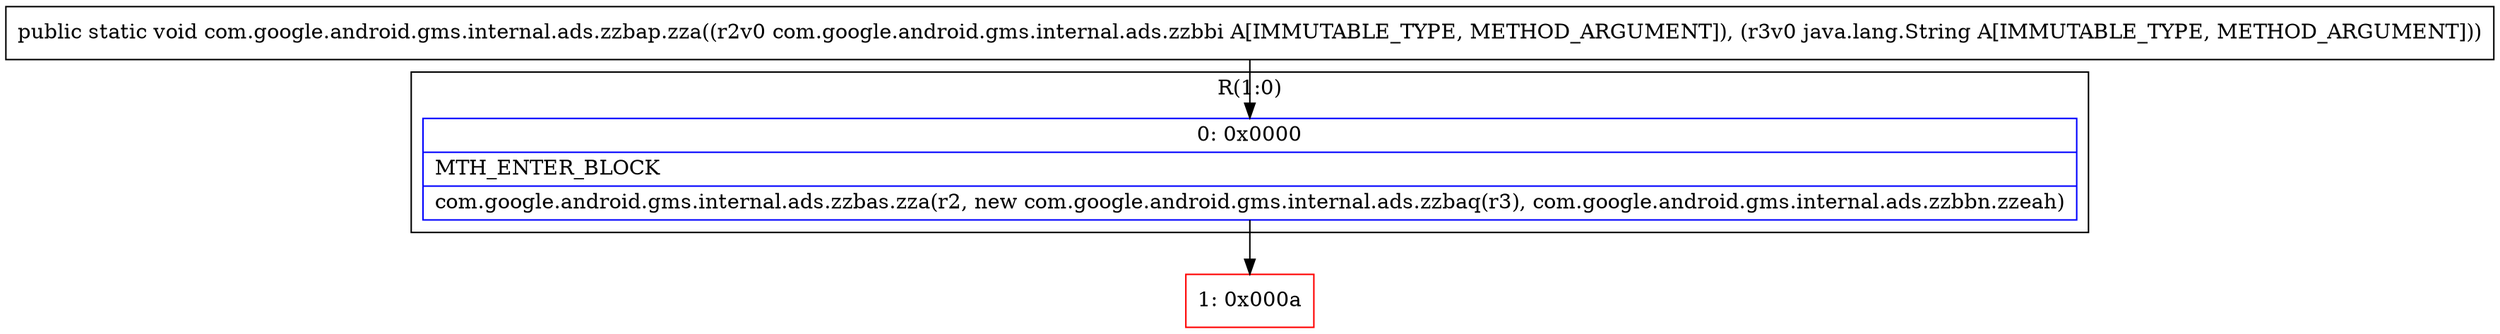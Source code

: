 digraph "CFG forcom.google.android.gms.internal.ads.zzbap.zza(Lcom\/google\/android\/gms\/internal\/ads\/zzbbi;Ljava\/lang\/String;)V" {
subgraph cluster_Region_294690142 {
label = "R(1:0)";
node [shape=record,color=blue];
Node_0 [shape=record,label="{0\:\ 0x0000|MTH_ENTER_BLOCK\l|com.google.android.gms.internal.ads.zzbas.zza(r2, new com.google.android.gms.internal.ads.zzbaq(r3), com.google.android.gms.internal.ads.zzbbn.zzeah)\l}"];
}
Node_1 [shape=record,color=red,label="{1\:\ 0x000a}"];
MethodNode[shape=record,label="{public static void com.google.android.gms.internal.ads.zzbap.zza((r2v0 com.google.android.gms.internal.ads.zzbbi A[IMMUTABLE_TYPE, METHOD_ARGUMENT]), (r3v0 java.lang.String A[IMMUTABLE_TYPE, METHOD_ARGUMENT])) }"];
MethodNode -> Node_0;
Node_0 -> Node_1;
}

